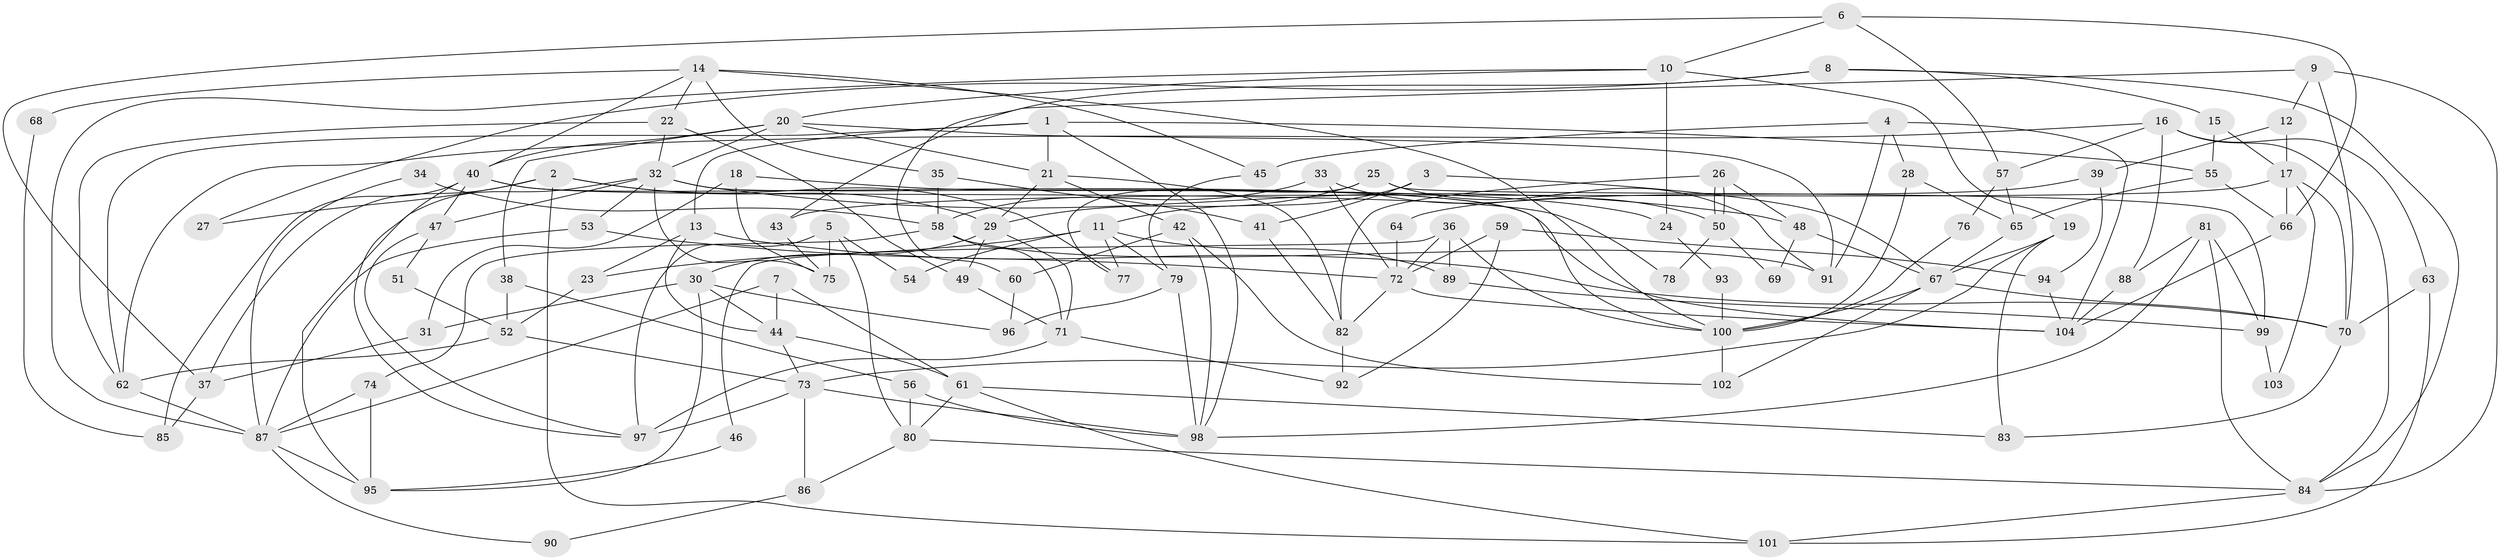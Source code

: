 // Generated by graph-tools (version 1.1) at 2025/11/02/27/25 16:11:16]
// undirected, 104 vertices, 208 edges
graph export_dot {
graph [start="1"]
  node [color=gray90,style=filled];
  1;
  2;
  3;
  4;
  5;
  6;
  7;
  8;
  9;
  10;
  11;
  12;
  13;
  14;
  15;
  16;
  17;
  18;
  19;
  20;
  21;
  22;
  23;
  24;
  25;
  26;
  27;
  28;
  29;
  30;
  31;
  32;
  33;
  34;
  35;
  36;
  37;
  38;
  39;
  40;
  41;
  42;
  43;
  44;
  45;
  46;
  47;
  48;
  49;
  50;
  51;
  52;
  53;
  54;
  55;
  56;
  57;
  58;
  59;
  60;
  61;
  62;
  63;
  64;
  65;
  66;
  67;
  68;
  69;
  70;
  71;
  72;
  73;
  74;
  75;
  76;
  77;
  78;
  79;
  80;
  81;
  82;
  83;
  84;
  85;
  86;
  87;
  88;
  89;
  90;
  91;
  92;
  93;
  94;
  95;
  96;
  97;
  98;
  99;
  100;
  101;
  102;
  103;
  104;
  1 -- 98;
  1 -- 62;
  1 -- 13;
  1 -- 21;
  1 -- 55;
  2 -- 29;
  2 -- 77;
  2 -- 27;
  2 -- 37;
  2 -- 101;
  3 -- 67;
  3 -- 41;
  3 -- 11;
  4 -- 91;
  4 -- 104;
  4 -- 28;
  4 -- 45;
  5 -- 97;
  5 -- 80;
  5 -- 54;
  5 -- 75;
  6 -- 10;
  6 -- 57;
  6 -- 37;
  6 -- 66;
  7 -- 44;
  7 -- 87;
  7 -- 61;
  8 -- 84;
  8 -- 15;
  8 -- 27;
  8 -- 60;
  9 -- 43;
  9 -- 70;
  9 -- 12;
  9 -- 84;
  10 -- 19;
  10 -- 87;
  10 -- 20;
  10 -- 24;
  11 -- 79;
  11 -- 23;
  11 -- 54;
  11 -- 77;
  11 -- 89;
  12 -- 17;
  12 -- 39;
  13 -- 23;
  13 -- 44;
  13 -- 70;
  14 -- 22;
  14 -- 100;
  14 -- 35;
  14 -- 40;
  14 -- 45;
  14 -- 68;
  15 -- 55;
  15 -- 17;
  16 -- 62;
  16 -- 84;
  16 -- 57;
  16 -- 63;
  16 -- 88;
  17 -- 66;
  17 -- 70;
  17 -- 43;
  17 -- 103;
  18 -- 75;
  18 -- 31;
  18 -- 24;
  19 -- 83;
  19 -- 67;
  19 -- 73;
  20 -- 21;
  20 -- 32;
  20 -- 38;
  20 -- 40;
  20 -- 91;
  21 -- 42;
  21 -- 29;
  21 -- 82;
  22 -- 49;
  22 -- 62;
  22 -- 32;
  23 -- 52;
  24 -- 93;
  25 -- 99;
  25 -- 29;
  25 -- 77;
  25 -- 91;
  26 -- 48;
  26 -- 50;
  26 -- 50;
  26 -- 82;
  28 -- 65;
  28 -- 100;
  29 -- 71;
  29 -- 30;
  29 -- 49;
  30 -- 44;
  30 -- 31;
  30 -- 95;
  30 -- 96;
  31 -- 37;
  32 -- 47;
  32 -- 48;
  32 -- 53;
  32 -- 75;
  32 -- 95;
  32 -- 100;
  33 -- 58;
  33 -- 72;
  33 -- 50;
  34 -- 87;
  34 -- 58;
  35 -- 58;
  35 -- 41;
  36 -- 100;
  36 -- 72;
  36 -- 46;
  36 -- 89;
  37 -- 85;
  38 -- 56;
  38 -- 52;
  39 -- 94;
  39 -- 64;
  40 -- 47;
  40 -- 78;
  40 -- 85;
  40 -- 97;
  40 -- 104;
  41 -- 82;
  42 -- 98;
  42 -- 102;
  42 -- 60;
  43 -- 75;
  44 -- 73;
  44 -- 61;
  45 -- 79;
  46 -- 95;
  47 -- 51;
  47 -- 97;
  48 -- 67;
  48 -- 69;
  49 -- 71;
  50 -- 69;
  50 -- 78;
  51 -- 52;
  52 -- 73;
  52 -- 62;
  53 -- 72;
  53 -- 87;
  55 -- 66;
  55 -- 65;
  56 -- 80;
  56 -- 98;
  57 -- 65;
  57 -- 76;
  58 -- 74;
  58 -- 91;
  58 -- 71;
  59 -- 72;
  59 -- 92;
  59 -- 94;
  60 -- 96;
  61 -- 80;
  61 -- 83;
  61 -- 101;
  62 -- 87;
  63 -- 101;
  63 -- 70;
  64 -- 72;
  65 -- 67;
  66 -- 104;
  67 -- 100;
  67 -- 70;
  67 -- 102;
  68 -- 85;
  70 -- 83;
  71 -- 97;
  71 -- 92;
  72 -- 82;
  72 -- 104;
  73 -- 97;
  73 -- 86;
  73 -- 98;
  74 -- 87;
  74 -- 95;
  76 -- 100;
  79 -- 96;
  79 -- 98;
  80 -- 84;
  80 -- 86;
  81 -- 98;
  81 -- 84;
  81 -- 88;
  81 -- 99;
  82 -- 92;
  84 -- 101;
  86 -- 90;
  87 -- 95;
  87 -- 90;
  88 -- 104;
  89 -- 99;
  93 -- 100;
  94 -- 104;
  99 -- 103;
  100 -- 102;
}
